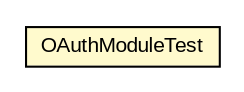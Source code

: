 #!/usr/local/bin/dot
#
# Class diagram 
# Generated by UMLGraph version R5_6-24-gf6e263 (http://www.umlgraph.org/)
#

digraph G {
	edge [fontname="arial",fontsize=10,labelfontname="arial",labelfontsize=10];
	node [fontname="arial",fontsize=10,shape=plaintext];
	nodesep=0.25;
	ranksep=0.5;
	// net.trajano.auth.test.OAuthModuleTest
	c17 [label=<<table title="net.trajano.auth.test.OAuthModuleTest" border="0" cellborder="1" cellspacing="0" cellpadding="2" port="p" bgcolor="lemonChiffon" href="./OAuthModuleTest.html">
		<tr><td><table border="0" cellspacing="0" cellpadding="1">
<tr><td align="center" balign="center"> OAuthModuleTest </td></tr>
		</table></td></tr>
		</table>>, URL="./OAuthModuleTest.html", fontname="arial", fontcolor="black", fontsize=10.0];
}

